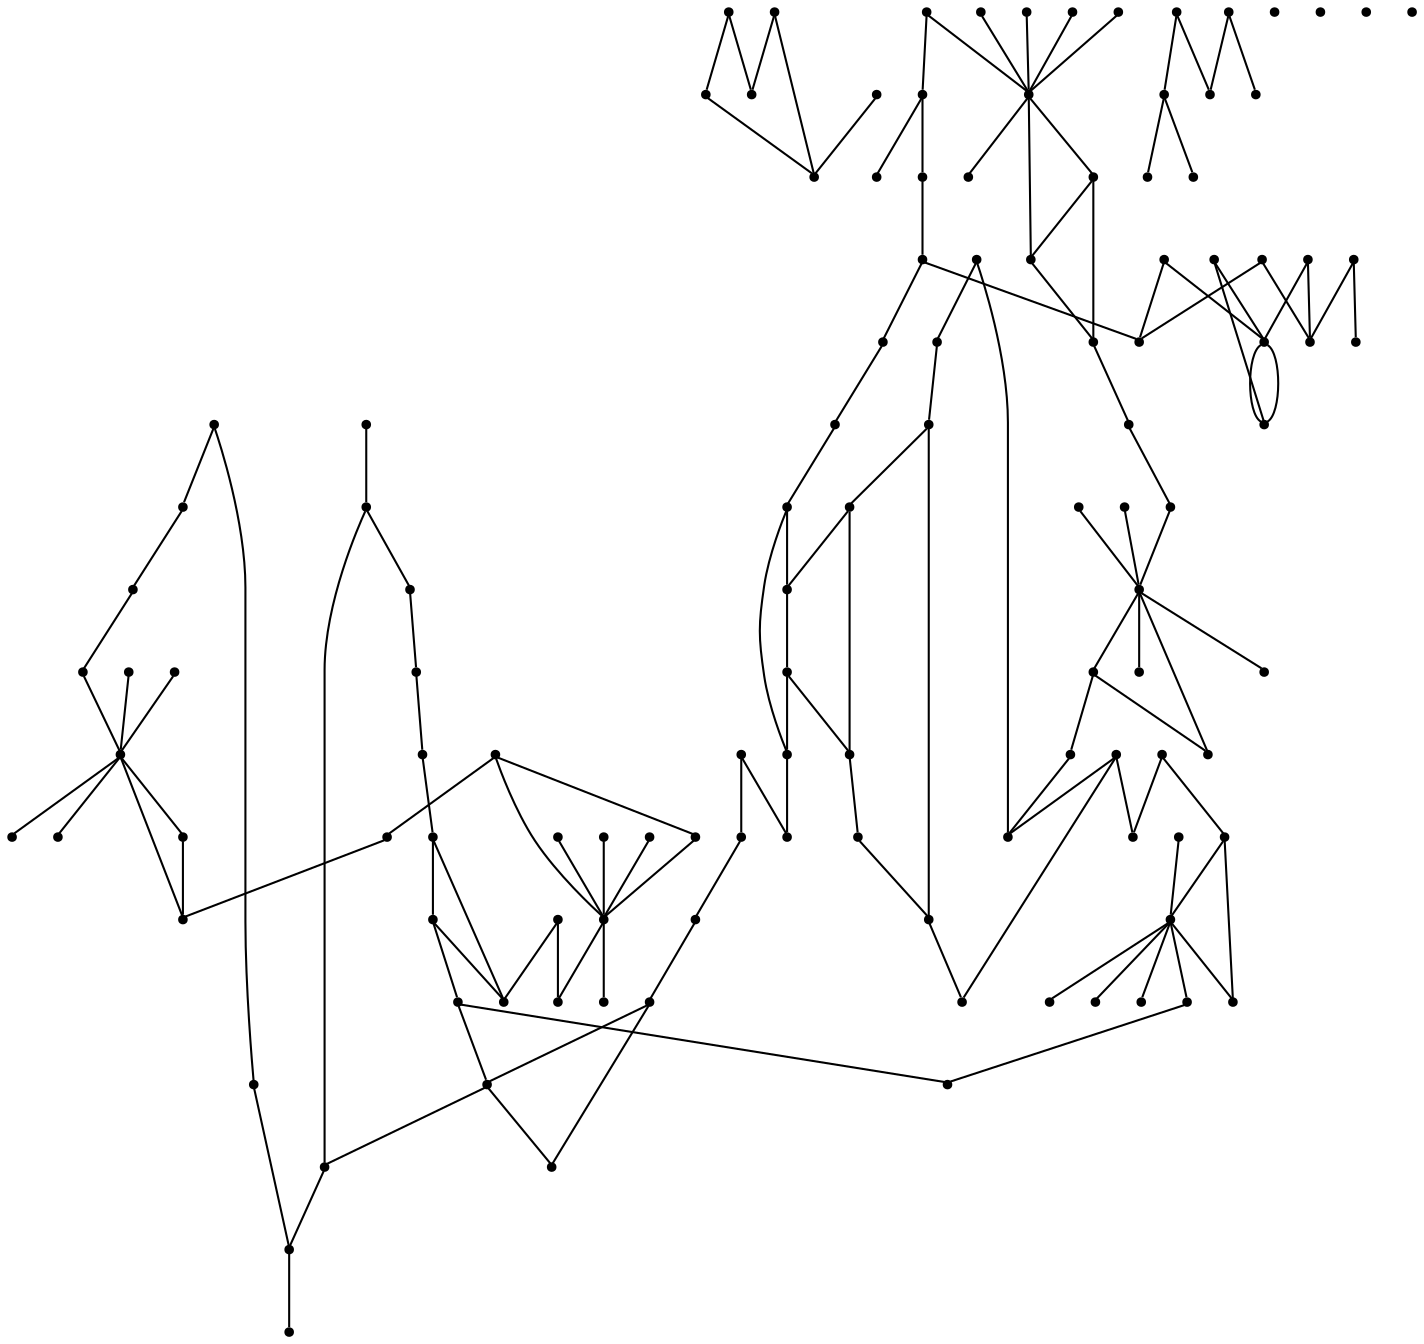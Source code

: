 graph {
  node [shape=point,comment="{\"directed\":false,\"doi\":\"10.1007/978-3-319-50106-2_9\",\"figure\":\"1 (5)\"}"]

  v0 [pos="1511.0094742227627,541.7918220294459"]
  v1 [pos="1476.0621700938427,560.6424569117002"]
  v2 [pos="1454.075330083274,548.8085748524759"]
  v3 [pos="1562.703106094514,260.69932822030717"]
  v4 [pos="1461.964109182876,260.0795077151996"]
  v5 [pos="1567.4893427062175,589.8635202527761"]
  v6 [pos="1542.5665618621188,589.7562161130102"]
  v7 [pos="1183.0571698424062,555.7635363879103"]
  v8 [pos="1157.5636193610512,566.2888325400061"]
  v9 [pos="1090.1173559498338,551.0420270629297"]
  v10 [pos="908.9031467827664,549.229270667997"]
  v11 [pos="879.3922072480933,564.0690993625326"]
  v12 [pos="872.7869603597236,543.8421418413657"]
  v13 [pos="858.1866781257788,550.5503674429767"]
  v14 [pos="796.428970973398,557.2804830891"]
  v15 [pos="844.7491736978578,260.0795077151996"]
  v16 [pos="916.74188179764,260.0795077151996"]
  v17 [pos="767.6785489143919,260.0795077151996"]
  v18 [pos="753.6346653353037,589.2309822199925"]
  v19 [pos="718.3602623857457,589.322802769813"]
  v20 [pos="739.3573486748465,260.00860749840615"]
  v21 [pos="713.7366213580958,260.0367450283892"]
  v22 [pos="1616.1616344994704,589.8635202527761"]
  v23 [pos="1616.2636939098757,424.90272010771565"]
  v24 [pos="1616.1761962471232,260.59202408054114"]
  v25 [pos="1567.1620531203262,417.88653957343104"]
  v26 [pos="1567.1620531203262,361.7783335703732"]
  v27 [pos="1592.1265479664348,589.7185722310892"]
  v28 [pos="1587.538262099025,260.21173820921047"]
  v29 [pos="1567.1620531203262,333.72421467193465"]
  v30 [pos="1567.1620531203262,445.9448075652739"]
  v31 [pos="1567.1620531203262,488.0259620675673"]
  v32 [pos="1539.1097047108078,530.1071165698608"]
  v33 [pos="1539.1097047108078,319.6970200989838"]
  v34 [pos="1511.053159465721,319.6970200989838"]
  v35 [pos="1468.977657301284,319.6970200989838"]
  v36 [pos="1440.9190136384132,319.6970200989838"]
  v37 [pos="1412.8666652288948,530.1071165698608"]
  v38 [pos="1384.810119983808,530.1071165698608"]
  v39 [pos="1384.810119983808,319.6970200989838"]
  v40 [pos="1382.3264835653633,259.7533985117685"]
  v41 [pos="1370.9704824023656,589.3144092015469"]
  v42 [pos="1361.6481660141822,259.8607344453537"]
  v43 [pos="1356.7535747387215,333.72408749665794"]
  v44 [pos="1322.1960040218719,260.14595679730655"]
  v45 [pos="1356.7535747387215,361.7782063950964"]
  v46 [pos="1356.7535747387215,417.88641239815433"]
  v47 [pos="1356.7535747387215,445.94468038999713"]
  v48 [pos="1356.7535747387215,488.02583489229056"]
  v49 [pos="1342.895178574058,260.0367450283892"]
  v50 [pos="1348.4960464048893,589.6175632675229"]
  v51 [pos="1356.7535747387215,530.1071165698608"]
  v52 [pos="1329.099226235574,589.656256345477"]
  v53 [pos="1279.024619066829,259.92454464046784"]
  v54 [pos="1302.6638041112776,589.8719138210422"]
  v55 [pos="1258.5627564894917,516.0758046973248"]
  v56 [pos="1283.3586784402828,589.656256345477"]
  v57 [pos="1258.5627564894917,375.8011246993662"]
  v58 [pos="1258.5627564894917,403.85522770089517"]
  v59 [pos="1258.5627564894917,431.9093307024241"]
  v60 [pos="1258.5627564894917,459.96759869426694"]
  v61 [pos="1258.5627564894917,488.02170169579585"]
  v62 [pos="1258.725542838798,589.8050196254667"]
  v63 [pos="1255.6000449321107,259.81189913907804"]
  v64 [pos="1233.8048604124835,589.7009902490772"]
  v65 [pos="1153.3566732345757,260.0795077151996"]
  v66 [pos="1225.5473320786514,260.0367450283892"]
  v67 [pos="1216.4789878307533,530.1028561980893"]
  v68 [pos="1188.4224425856669,530.1028561980893"]
  v69 [pos="1188.4225697625025,319.6927597272123"]
  v70 [pos="1146.3429979393322,319.6927597272123"]
  v71 [pos="1146.3428707624971,530.1028561980893"]
  v72 [pos="1216.479115007589,319.6927597272123"]
  v73 [pos="1118.2863255174102,530.1028561980893"]
  v74 [pos="1118.2864526942458,319.6927597272123"]
  v75 [pos="1073.5272649492863,259.79940416813645"]
  v76 [pos="1062.1754606218565,319.6927597272123"]
  v77 [pos="1062.3984016143054,589.4810088141021"]
  v78 [pos="1052.8427157331705,259.9036878950793"]
  v79 [pos="1013.3885189114941,260.1878610509988"]
  v80 [pos="1048.1502720375715,361.773946023325"]
  v81 [pos="1048.1502720375715,403.85510052561835"]
  v82 [pos="1048.1502720375715,431.9092035271473"]
  v83 [pos="1048.1502720375715,459.9674715189901"]
  v84 [pos="1048.1502720375715,488.0215745205191"]
  v85 [pos="1034.0897282930466,260.0795077151996"]
  v86 [pos="1039.9239656168293,589.7802999310464"]
  v87 [pos="1020.5271454475138,589.8228559580323"]
  v88 [pos="970.2191687858175,259.969087781153"]
  v89 [pos="994.0896249054335,590.0270994525083"]
  v90 [pos="974.7865340638048,589.8228559580323"]
  v91 [pos="949.9555113064444,488.02170169579585"]
  v92 [pos="949.9555113064444,459.96759869426694"]
  v93 [pos="949.9555113064444,403.85522770089517"]
  v94 [pos="949.9555113064444,375.8011246993662"]
  v95 [pos="949.9555113064444,347.74805499696095"]
  v96 [pos="950.1554968801042,589.9675496291655"]
  v97 [pos="946.7924962333152,259.85253164000267"]
  v98 [pos="925.230744795057,589.8635202527761"]
  v99 [pos="935.930386310577,530.1028561980893"]
  v100 [pos="935.930386310577,319.6929504901275"]
  v101 [pos="893.844519234055,530.1028561980893"]
  v102 [pos="893.844519234055,319.6929504901275"]
  v103 [pos="865.7900088183349,319.6929504901275"]
  v104 [pos="851.7627854046834,530.1028561980893"]
  v105 [pos="795.6538281616606,319.6929504901275"]
  v106 [pos="837.7355619910322,319.6929504901275"]
  v107 [pos="823.7083385773808,530.1028561980893"]
  v108 [pos="767.5972829165739,530.1028561980893"]
  v109 [pos="690.447490553074,424.90272010771565"]
  v110 [pos="739.5449345070554,375.8011882870046"]
  v111 [pos="739.5449345070554,403.8552912885335"]
  v112 [pos="739.5449345070554,459.9676622819053"]
  v113 [pos="739.5449345070554,488.0217652834342"]
  v114 [pos="739.5449345070554,333.72001788780165"]
  v115 [pos="690.5349882158264,259.83250153391316"]
  v116 [pos="739.5449345070554,530.1028561980893"]
  v117 [pos="690.6641998805885,589.322802769813"]
  v118 [pos="739.5449345070554,431.90939429006244"]

  v0 -- v2 [id="-2",pos="1511.0094742227627,541.7918220294459 1506.3816363595447,541.7935388956821 1501.7058528293824,539.4515107926948 1499.3679610643012,538.2888426187384 1497.0259996404875,537.1178444641542 1497.0259996404875,537.1178444641542 1497.0259996404875,537.1178444641542 1490.0165211808123,540.0390923651437 1490.0165211808123,540.0390923651437 1490.0165211808123,540.0390923651437 1483.0028458855688,542.9645370502662 1468.9714256363495,548.8070646460644 1454.075330083274,548.8085748524759"]
  v1 -- v37 [id="-3",pos="1476.0621700938427,560.6424569117002 1464.6413544414813,560.6485758914014 1453.2148020819773,559.6255110892849 1444.4301117100206,557.5750051331659 1426.8939522309636,553.4827590775923 1419.8762072769875,545.3023683691206 1416.37146804715,541.2059573232332 1412.8666652288948,530.1071165698608 1412.8666652288948,530.1071165698608 1412.8666652288948,530.1071165698608"]
  v1 -- v32 [id="-4",pos="1476.0621700938427,560.6424569117002 1487.4345352111459,560.639841828556 1498.801211552769,559.6167770264395 1507.5484838243012,557.5750051331659 1525.0804464677901,553.4827590775923 1532.093994586198,545.3023683691206 1535.6029306516039,541.2059573232332 1539.1097047108078,530.1071165698608 1539.1097047108078,530.1071165698608 1539.1097047108078,530.1071165698608"]
  v2 -- v37 [id="-5",pos="1454.075330083274,548.8085748524759 1440.921175644615,548.8070646460644 1426.8939522309636,542.9645370502662 1419.8802769357203,540.0390923651437 1412.8666652288948,530.1071165698608 1412.8666652288948,530.1071165698608 1412.8666652288948,530.1071165698608"]
  v3 -- v28 [id="-6",pos="1562.703106094514,260.69932822030717 1566.4864556960786,260.04516311152634 1570.0469574136496,260.04450292744707 1573.3548655315074,260.0438668438877 1587.538262099025,260.21173820921047 1587.538262099025,260.21173820921047 1587.538262099025,260.21173820921047"]
  v4 -- v3 [id="-7",pos="1461.964109182876,260.0795077151996 1497.0168938653756,260.05661701354427 1535.4476579761867,260.0507447490188 1562.703106094514,260.69932822030717"]
  v4 -- v40 [id="-8",pos="1461.964109182876,260.0795077151996 1438.3078309962777,260.06458946645614 1416.1922603157395,260.0672953006226 1400.072993530165,260.068856785771 1382.3264835653633,259.7533985117685 1382.3264835653633,259.7533985117685 1382.3264835653633,259.7533985117685"]
  v5 -- v27 [id="-9",pos="1567.4893427062175,589.8635202527761 1569.4583175888943,589.7296768207889 1571.3530839742407,589.7296841708961 1573.1714765348668,589.7296841708961 1592.1265479664348,589.7185722310892 1592.1265479664348,589.7185722310892 1592.1265479664348,589.7185722310892"]
  v6 -- v5 [id="-10",pos="1542.5665618621188,589.7562161130102 1551.673552542025,589.7294536244208 1560.081414456625,589.7296081357075 1567.4893427062175,589.8635202527761"]
  v6 -- v41 [id="-11",pos="1542.5665618621188,589.7562161130102 1496.914318153616,589.728014073394 1434.6430934859306,589.7246841318312 1400.0354763637233,589.7213541902684 1370.9704824023656,589.3144092015469 1370.9704824023656,589.3144092015469 1370.9704824023656,589.3144092015469"]
  v7 -- v67 [id="-12",pos="1183.0571698424062,555.7635363879103 1193.0984168810821,555.8205903964466 1204.7877485296524,546.4692333272101 1210.6344491833038,541.7935388956821 1216.4789878307533,530.1028561980893 1216.4789878307533,530.1028561980893 1216.4789878307533,530.1028561980893"]
  v7 -- v71 [id="-14",pos="1183.0571698424062,555.7635363879103 1169.7196264071065,555.8205903964466 1158.0302947585362,546.4692333272101 1152.1876637636174,541.7935388956821 1146.3428707624971,530.1028561980893 1146.3428707624971,530.1028561980893 1146.3428707624971,530.1028561980893"]
  v8 -- v67 [id="-16",pos="1157.5636193610512,566.2888325400061 1159.092566104432,566.3203456020269 1160.612425824024,566.3388124237727 1162.1183941323345,566.3388124237727 1179.0710662905956,566.3388124237727 1194.2693340045714,564.0009811049183 1203.0374137441,558.7418700912552 1211.8054934836284,553.4827590775923 1214.1391884131415,545.3023683691206 1215.3102327134661,541.2059573232332 1216.4789878307533,530.1028561980893 1216.4789878307533,530.1028561980893 1216.4789878307533,530.1028561980893"]
  v109 -- v118 [id="-19",pos="690.447490553074,424.90272010771565 739.5449345070554,431.90939429006244 739.5449345070554,431.90939429006244 739.5449345070554,431.90939429006244"]
  v117 -- v109 [id="-24",pos="690.6641998805885,589.322802769813 690.447490553074,424.90272010771565 690.447490553074,424.90272010771565 690.447490553074,424.90272010771565"]
  v109 -- v115 [id="-25",pos="690.447490553074,424.90272010771565 690.5349882158264,259.83250153391316 690.5349882158264,259.83250153391316 690.5349882158264,259.83250153391316"]
  v115 -- v21 [id="-26",pos="690.5349882158264,259.83250153391316 698.7154473874085,259.7604567396287 698.7154473874085,259.7604567396287 698.7154473874085,259.7604567396287 701.9915674096651,259.7872111793712 706.5810693732499,259.8233463652997 713.7366213580958,260.0367450283892"]
  v8 -- v9 [id="-27",pos="1157.5636193610512,566.2888325400061 1141.9186426047481,565.9001907125528 1125.5875304197903,563.5335799514559 1116.5318574847074,558.7418700912552 1106.5969302804224,553.4827590775923 1105.4300828156659,545.3023683691206 1104.8383290005693,541.2059573232332 1100.9627421187174,542.5394854815161 1097.6706425576615,547.9652596953727 1093.7533416738,550.0488994298037 1092.5791791664924,550.6741856922087 1091.3488787461358,550.9972830414423 1090.1173559498338,551.0420270629297"]
  v117 -- v19 [id="-28",pos="690.6641998805885,589.322802769813 698.8613828060253,589.3255847289922 698.8613828060253,589.3255847289922 698.8613828060253,589.3255847289922 702.7709887664082,589.3636485670373 708.5605743506676,589.4199917191659 718.3602623857457,589.322802769813"]
  v10 -- v101 [id="-31",pos="908.9031467827664,549.229270667997 906.9989624424425,550.182887483764 904.9606084648779,549.6735450552965 903.0479888695611,548.3945080482558 899.7350323075003,546.1816900264564 896.7887265618857,541.643503862925 895.3176085184447,539.3806741635395 893.844519234055,530.1028561980893 893.844519234055,530.1028561980893 893.844519234055,530.1028561980893"]
  v11 -- v107 [id="-32",pos="879.3922072480933,564.0690993625326 866.4828181563759,564.6930817169867 852.5700028236799,563.4959495469487 843.3926419831084,560.5837814183851 828.3860933484917,555.8247553867604 826.0440683362602,546.4692333272101 824.8730240359357,541.7935388956821 823.7083385773808,530.1028561980893 823.7083385773808,530.1028561980893 823.7083385773808,530.1028561980893"]
  v12 -- v101 [id="-34",pos="872.7869603597236,543.8421418413657 875.861076824631,543.8406843182227 878.9354178333385,543.5489769245643 881.5696018469049,542.9645370502662 886.8288091094454,541.7935388956821 890.3376815864334,539.4515107926948 892.0962828662866,538.2888426187384 893.844519234055,530.1028561980893 893.844519234055,530.1028561980893 893.844519234055,530.1028561980893"]
  v12 -- v104 [id="-35",pos="872.7869603597236,543.8421418413657 869.7236489402023,543.8386377338968 866.6605603540551,543.5469303402384 864.0335059562656,542.9645370502662 858.7784955292932,541.7935388956821 855.2696230523052,539.4515107926948 853.5151550196023,538.2888426187384 851.7627854046834,530.1028561980893 851.7627854046834,530.1028561980893 851.7627854046834,530.1028561980893"]
  v13 -- v101 [id="-36",pos="858.1866781257788,550.5503674429767 862.579720635584,550.4676191178244 867.0025378436492,549.8865800170455 871.0512509102416,548.8070646460644 879.815133814202,546.4692333272101 886.8287455210277,541.7935388956821 890.3418148335837,539.4515107926948 893.844519234055,530.1028561980893 893.844519234055,530.1028561980893 893.844519234055,530.1028561980893"]
  v13 -- v107 [id="-37",pos="858.1866781257788,550.5503674429767 853.0648500279176,550.6464196947164 847.9832838243249,550.0653805939376 843.5802278153172,548.8070646460644 835.3997686437351,546.4692333272101 829.5530044016659,541.7935388956821 826.6316889042066,539.4515107926948 823.7083385773808,530.1028561980893 823.7083385773808,530.1028561980893 823.7083385773808,530.1028561980893"]
  v19 -- v116 [id="-38",pos="718.3602623857457,589.322802769813 739.5449345070554,530.1028561980893 739.5449345070554,530.1028561980893 739.5449345070554,530.1028561980893"]
  v113 -- v109 [id="-40",pos="739.5449345070554,488.0217652834342 690.447490553074,424.90272010771565 690.447490553074,424.90272010771565 690.447490553074,424.90272010771565"]
  v112 -- v109 [id="-41",pos="739.5449345070554,459.9676622819053 690.447490553074,424.90272010771565 690.447490553074,424.90272010771565 690.447490553074,424.90272010771565"]
  v111 -- v109 [id="-43",pos="739.5449345070554,403.8552912885335 690.447490553074,424.90272010771565 690.447490553074,424.90272010771565 690.447490553074,424.90272010771565"]
  v110 -- v109 [id="-44",pos="739.5449345070554,375.8011882870046 690.447490553074,424.90272010771565 690.447490553074,424.90272010771565 690.447490553074,424.90272010771565"]
  v14 -- v107 [id="-48",pos="796.428970973398,557.2804830891 801.7209179922477,557.1987344540958 806.950282938187,556.3244691915826 810.8499974578524,554.6537572321763 819.0304566294346,551.1448959649188 821.3683483945157,544.1313702145364 822.5435259419907,540.622540741098 823.7083385773808,530.1028561980893 823.7083385773808,530.1028561980893 823.7083385773808,530.1028561980893"]
  v14 -- v108 [id="-49",pos="796.428970973398,557.2804830891 790.6213251648617,557.361975018408 784.7384035173854,556.4877097558948 780.4576588654687,554.6537572321763 772.2730028583185,551.1448959649188 769.9393079288054,544.1313702145364 768.7683272168985,540.622540741098 767.5972829165739,530.1028561980893 767.5972829165739,530.1028561980893 767.5972829165739,530.1028561980893"]
  v15 -- v16 [id="-50",pos="844.7491736978578,260.0795077151996 871.7073642396979,260.0813199628934 897.5693568023348,260.0813199628934 916.74188179764,260.0795077151996"]
  v17 -- v15 [id="-51",pos="767.6785489143919,260.0795077151996 788.3324455656723,260.0484185342542 817.1169995319433,260.06507586739565 844.7491736978578,260.0795077151996"]
  v18 -- v98 [id="-53",pos="753.6346653353037,589.2309822199925 757.6164482587177,589.6246298857402 761.8949612868437,589.6339171707225 766.4762827009775,589.6423147557622 809.6790167459455,589.7214813655451 879.8151974026198,589.7214813655451 914.8833195251657,589.7214813655451 925.230744795057,589.8635202527761 925.230744795057,589.8635202527761 925.230744795057,589.8635202527761"]
  v19 -- v18 [id="-54",pos="718.3602623857457,589.322802769813 726.7074246355098,589.5261113491573 738.0321857969685,589.5757033386672 753.6346653353037,589.2309822199925"]
  v20 -- v17 [id="-55",pos="739.3573486748465,260.00860749840615 746.9507116500083,259.98045901127193 755.8963163007045,259.9994299159446 767.6785489143919,260.0795077151996"]
  v21 -- v20 [id="-56",pos="713.7366213580958,260.0367450283892 719.985712152423,259.89444456292927 728.2536539683772,259.9290637371331 739.3573486748465,260.00860749840615"]
  v23 -- v24 [id="-58",pos="1616.2636939098757,424.90272010771565 1616.1761962471232,260.59202408054114 1616.1761962471232,260.59202408054114 1616.1761962471232,260.59202408054114"]
  v22 -- v23 [id="-59",pos="1616.1616344994704,589.8635202527761 1616.2636939098757,424.90272010771565 1616.2636939098757,424.90272010771565 1616.2636939098757,424.90272010771565"]
  v23 -- v25 [id="-61",pos="1616.2636939098757,424.90272010771565 1567.1620531203262,417.88653957343104 1567.1620531203262,417.88653957343104 1567.1620531203262,417.88653957343104"]
  v23 -- v26 [id="-64",pos="1616.2636939098757,424.90272010771565 1567.1620531203262,361.7783335703732 1567.1620531203262,361.7783335703732 1567.1620531203262,361.7783335703732"]
  v29 -- v24 [id="-67",pos="1567.1620531203262,333.72421467193465 1616.1761962471232,260.59202408054114 1616.1761962471232,260.59202408054114 1616.1761962471232,260.59202408054114"]
  v30 -- v23 [id="-71",pos="1567.1620531203262,445.9448075652739 1616.2636939098757,424.90272010771565 1616.2636939098757,424.90272010771565 1616.2636939098757,424.90272010771565"]
  v31 -- v23 [id="-74",pos="1567.1620531203262,488.0259620675673 1616.2636939098757,424.90272010771565 1616.2636939098757,424.90272010771565 1616.2636939098757,424.90272010771565"]
  v28 -- v24 [id="-77",pos="1587.538262099025,260.21173820921047 1616.1761962471232,260.59202408054114 1616.1761962471232,260.59202408054114 1616.1761962471232,260.59202408054114"]
  v27 -- v22 [id="-78",pos="1592.1265479664348,589.7185722310892 1616.1616344994704,589.8635202527761 1616.1616344994704,589.8635202527761 1616.1616344994704,589.8635202527761"]
  v33 -- v4 [id="-82",pos="1539.1097047108078,319.6970200989838 1461.964109182876,260.0795077151996 1461.964109182876,260.0795077151996 1461.964109182876,260.0795077151996"]
  v34 -- v4 [id="-83",pos="1511.053159465721,319.6970200989838 1461.964109182876,260.0795077151996 1461.964109182876,260.0795077151996 1461.964109182876,260.0795077151996"]
  v4 -- v35 [id="-89",pos="1461.964109182876,260.0795077151996 1468.977657301284,319.6970200989838 1468.977657301284,319.6970200989838 1468.977657301284,319.6970200989838"]
  v36 -- v4 [id="-90",pos="1440.9190136384132,319.6970200989838 1461.964109182876,260.0795077151996 1461.964109182876,260.0795077151996 1461.964109182876,260.0795077151996"]
  v39 -- v4 [id="-95",pos="1384.810119983808,319.6970200989838 1461.964109182876,260.0795077151996 1461.964109182876,260.0795077151996 1461.964109182876,260.0795077151996"]
  v42 -- v40 [id="-100",pos="1361.6481660141822,259.8607344453537 1382.3264835653633,259.7533985117685 1382.3264835653633,259.7533985117685 1382.3264835653633,259.7533985117685"]
  v42 -- v49 [id="-101",pos="1361.6481660141822,259.8607344453537 1356.753638327139,260.07718676639877 1356.753638327139,260.07718676639877 1356.753638327139,260.07718676639877 1342.895178574058,260.0367450283892 1342.895178574058,260.0367450283892 1342.895178574058,260.0367450283892"]
  v41 -- v50 [id="-103",pos="1370.9704824023656,589.3144092015469 1356.753638327139,589.7213541902684 1356.753638327139,589.7213541902684 1356.753638327139,589.7213541902684 1348.4960464048893,589.6175632675229 1348.4960464048893,589.6175632675229 1348.4960464048893,589.6175632675229"]
  v43 -- v44 [id="-104",pos="1356.7535747387215,333.72408749665794 1322.1960040218719,260.14595679730655 1322.1960040218719,260.14595679730655 1322.1960040218719,260.14595679730655"]
  v45 -- v43 [id="-105",pos="1356.7535747387215,361.7782063950964 1356.7535747387215,333.72408749665794 1356.7535747387215,333.72408749665794 1356.7535747387215,333.72408749665794"]
  v46 -- v45 [id="-106",pos="1356.7535747387215,417.88641239815433 1356.7535747387215,361.7782063950964 1356.7535747387215,361.7782063950964 1356.7535747387215,361.7782063950964"]
  v47 -- v46 [id="-107",pos="1356.7535747387215,445.94468038999713 1356.7535747387215,417.88641239815433 1356.7535747387215,417.88641239815433 1356.7535747387215,417.88641239815433"]
  v48 -- v47 [id="-108",pos="1356.7535747387215,488.02583489229056 1356.7535747387215,445.94468038999713 1356.7535747387215,445.94468038999713 1356.7535747387215,445.94468038999713"]
  v48 -- v52 [id="-109",pos="1356.7535747387215,488.02583489229056 1350.2733426795457,516.9273385566885 1350.2733426795457,516.9273385566885 1350.2733426795457,516.9273385566885 1329.099226235574,589.656256345477 1329.099226235574,589.656256345477 1329.099226235574,589.656256345477"]
  v50 -- v51 [id="-112",pos="1348.4960464048893,589.6175632675229 1356.7535747387215,530.1071165698608 1356.7535747387215,530.1071165698608 1356.7535747387215,530.1071165698608"]
  v44 -- v53 [id="-114",pos="1322.1960040218719,260.14595679730655 1279.024619066829,259.92454464046784 1279.024619066829,259.92454464046784 1279.024619066829,259.92454464046784"]
  v54 -- v52 [id="-115",pos="1302.6638041112776,589.8719138210422 1329.099226235574,589.656256345477 1329.099226235574,589.656256345477 1329.099226235574,589.656256345477"]
  v54 -- v55 [id="-116",pos="1302.6638041112776,589.8719138210422 1258.5627564894917,516.0758046973248 1258.5627564894917,516.0758046973248 1258.5627564894917,516.0758046973248"]
  v53 -- v54 [id="-118",pos="1279.024619066829,259.92454464046784 1266.3975490224677,333.9712685439499 1266.3975490224677,333.9712685439499 1266.3975490224677,333.9712685439499 1266.089145196633,515.7104937148326 1266.089145196633,515.7104937148326 1266.089145196633,515.7104937148326 1302.6638041112776,589.8719138210422 1302.6638041112776,589.8719138210422 1302.6638041112776,589.8719138210422"]
  v15 -- v105 [id="-121",pos="844.7491736978578,260.0795077151996 795.6538281616606,319.6929504901275 795.6538281616606,319.6929504901275 795.6538281616606,319.6929504901275"]
  v15 -- v106 [id="-123",pos="844.7491736978578,260.0795077151996 837.7355619910322,319.6929504901275 837.7355619910322,319.6929504901275 837.7355619910322,319.6929504901275"]
  v61 -- v48 [id="-132",pos="1258.5627564894917,488.02170169579585 1356.7535747387215,488.02583489229056 1356.7535747387215,488.02583489229056 1356.7535747387215,488.02583489229056"]
  v44 -- v49 [id="-135",pos="1322.1960040218719,260.14595679730655 1342.895178574058,260.0367450283892 1342.895178574058,260.0367450283892 1342.895178574058,260.0367450283892"]
  v53 -- v63 [id="-137",pos="1279.024619066829,259.92454464046784 1258.7629964168223,260.0354732756216 1258.7629964168223,260.0354732756216 1258.7629964168223,260.0354732756216 1255.6000449321107,259.81189913907804 1255.6000449321107,259.81189913907804 1255.6000449321107,259.81189913907804"]
  v114 -- v115 [id="-138",pos="739.5449345070554,333.72001788780165 690.5349882158264,259.83250153391316 690.5349882158264,259.83250153391316 690.5349882158264,259.83250153391316"]
  v52 -- v50 [id="-142",pos="1329.099226235574,589.656256345477 1348.4960464048893,589.6175632675229 1348.4960464048893,589.6175632675229 1348.4960464048893,589.6175632675229"]
  v56 -- v54 [id="-144",pos="1283.3586784402828,589.656256345477 1302.6638041112776,589.8719138210422 1302.6638041112776,589.8719138210422 1302.6638041112776,589.8719138210422"]
  v62 -- v56 [id="-145",pos="1258.725542838798,589.8050196254667 1283.3586784402828,589.656256345477 1283.3586784402828,589.656256345477 1283.3586784402828,589.656256345477"]
  v104 -- v101 [id="-147",pos="851.7627854046834,530.1028561980893 872.8057189429445,537.1178444641542 872.8057189429445,537.1178444641542 872.8057189429445,537.1178444641542 872.8057189429445,523.0878679320243 872.8057189429445,523.0878679320243 872.8057189429445,523.0878679320243 893.844519234055,530.1028561980893 893.844519234055,530.1028561980893 893.844519234055,530.1028561980893"]
  v103 -- v15 [id="-154",pos="865.7900088183349,319.6929504901275 844.7491736978578,260.0795077151996 844.7491736978578,260.0795077151996 844.7491736978578,260.0795077151996"]
  v101 -- v104 [id="-156",pos="893.844519234055,530.1028561980893 872.8057189429445,537.1178444641542 872.8057189429445,537.1178444641542 872.8057189429445,537.1178444641542 872.8057189429445,523.0878679320243 872.8057189429445,523.0878679320243 872.8057189429445,523.0878679320243 851.7627854046834,530.1028561980893 851.7627854046834,530.1028561980893 851.7627854046834,530.1028561980893"]
  v102 -- v15 [id="-160",pos="893.844519234055,319.6929504901275 844.7491736978578,260.0795077151996 844.7491736978578,260.0795077151996 844.7491736978578,260.0795077151996"]
  v65 -- v69 [id="-162",pos="1153.3566732345757,260.0795077151996 1188.4225697625025,319.6927597272123 1188.4225697625025,319.6927597272123 1188.4225697625025,319.6927597272123"]
  v65 -- v70 [id="-163",pos="1153.3566732345757,260.0795077151996 1146.3429979393322,319.6927597272123 1146.3429979393322,319.6927597272123 1146.3429979393322,319.6927597272123"]
  v65 -- v72 [id="-168",pos="1153.3566732345757,260.0795077151996 1216.479115007589,319.6927597272123 1216.479115007589,319.6927597272123 1216.479115007589,319.6927597272123"]
  v71 -- v73 [id="-170",pos="1146.3428707624971,530.1028561980893 1144.003071344885,539.4515107926948 1144.003071344885,539.4515107926948 1144.003071344885,539.4515107926948 1141.6651795798039,541.7935388956821 1136.9893960496415,546.4692333272101 1132.3095428607467,546.4692333272101 1127.6337593305846,546.4692333272101 1122.9621726359903,541.7935388956821 1120.620084035341,539.4515107926948 1118.2863255174102,530.1028561980893 1118.2863255174102,530.1028561980893 1118.2863255174102,530.1028561980893"]
  v16 -- v97 [id="-171",pos="916.74188179764,260.0795077151996 946.7924962333152,259.85253164000267 946.7924962333152,259.85253164000267 946.7924962333152,259.85253164000267"]
  v98 -- v96 [id="-173",pos="925.230744795057,589.8635202527761 950.1554968801042,589.9675496291655 950.1554968801042,589.9675496291655 950.1554968801042,589.9675496291655"]
  v97 -- v88 [id="-175",pos="946.7924962333152,259.85253164000267 949.9513144708762,260.0813199628934 949.9513144708762,260.0813199628934 949.9513144708762,260.0813199628934 970.2191687858175,259.969087781153 970.2191687858175,259.969087781153 970.2191687858175,259.969087781153"]
  v16 -- v100 [id="-176",pos="916.74188179764,260.0795077151996 935.930386310577,319.6929504901275 935.930386310577,319.6929504901275 935.930386310577,319.6929504901275"]
  v74 -- v65 [id="-177",pos="1118.2864526942458,319.6927597272123 1153.3566732345757,260.0795077151996 1153.3566732345757,260.0795077151996 1153.3566732345757,260.0795077151996"]
  v75 -- v76 [id="-180",pos="1073.5272649492863,259.79940416813645 1062.1754606218565,319.6927597272123 1062.1754606218565,319.6927597272123 1062.1754606218565,319.6927597272123"]
  v66 -- v63 [id="-183",pos="1225.5473320786514,260.0367450283892 1255.6000449321107,259.81189913907804 1255.6000449321107,259.81189913907804 1255.6000449321107,259.81189913907804"]
  v65 -- v66 [id="-184",pos="1153.3566732345757,260.0795077151996 1225.5473320786514,260.0367450283892 1225.5473320786514,260.0367450283892 1225.5473320786514,260.0367450283892"]
  v75 -- v65 [id="-185",pos="1073.5272649492863,259.79940416813645 1153.3566732345757,260.0795077151996 1153.3566732345757,260.0795077151996 1153.3566732345757,260.0795077151996"]
  v78 -- v75 [id="-186",pos="1052.8427157331705,259.9036878950793 1073.5272649492863,259.79940416813645 1073.5272649492863,259.79940416813645 1073.5272649492863,259.79940416813645"]
  v78 -- v85 [id="-187",pos="1052.8427157331705,259.9036878950793 1048.1502720375715,260.07718676639877 1048.1502720375715,260.07718676639877 1048.1502720375715,260.07718676639877 1034.0897282930466,260.0795077151996 1034.0897282930466,260.0795077151996 1034.0897282930466,260.0795077151996"]
  v64 -- v62 [id="-188",pos="1233.8048604124835,589.7009902490772 1258.725542838798,589.8050196254667 1258.725542838798,589.8050196254667 1258.725542838798,589.8050196254667"]
  v77 -- v64 [id="-189",pos="1062.3984016143054,589.4810088141021 1233.8048604124835,589.7009902490772 1233.8048604124835,589.7009902490772 1233.8048604124835,589.7009902490772"]
  v77 -- v86 [id="-191",pos="1062.3984016143054,589.4810088141021 1048.1502720375715,589.7213541902684 1048.1502720375715,589.7213541902684 1048.1502720375715,589.7213541902684 1039.9239656168293,589.7802999310464 1039.9239656168293,589.7802999310464 1039.9239656168293,589.7802999310464"]
  v79 -- v80 [id="-192",pos="1013.3885189114941,260.1878610509988 1041.386689989134,333.8419312874853 1041.386689989134,333.8419312874853 1041.386689989134,333.8419312874853 1048.1502720375715,361.773946023325 1048.1502720375715,361.773946023325 1048.1502720375715,361.773946023325"]
  v81 -- v80 [id="-194",pos="1048.1502720375715,403.85510052561835 1048.1502720375715,361.773946023325 1048.1502720375715,361.773946023325 1048.1502720375715,361.773946023325"]
  v82 -- v81 [id="-195",pos="1048.1502720375715,431.9092035271473 1048.1502720375715,403.85510052561835 1048.1502720375715,403.85510052561835 1048.1502720375715,403.85510052561835"]
  v83 -- v82 [id="-196",pos="1048.1502720375715,459.9674715189901 1048.1502720375715,431.9092035271473 1048.1502720375715,431.9092035271473 1048.1502720375715,431.9092035271473"]
  v84 -- v83 [id="-197",pos="1048.1502720375715,488.0215745205191 1048.1502720375715,459.9674715189901 1048.1502720375715,459.9674715189901 1048.1502720375715,459.9674715189901"]
  v84 -- v87 [id="-198",pos="1048.1502720375715,488.0215745205191 1041.0408325852752,517.1938979367769 1041.0408325852752,517.1938979367769 1041.0408325852752,517.1938979367769 1020.5271454475138,589.8228559580323 1020.5271454475138,589.8228559580323 1020.5271454475138,589.8228559580323"]
  v79 -- v88 [id="-202",pos="1013.3885189114941,260.1878610509988 970.2191687858175,259.969087781153 970.2191687858175,259.969087781153 970.2191687858175,259.969087781153"]
  v98 -- v99 [id="-203",pos="925.230744795057,589.8635202527761 935.930386310577,530.1028561980893 935.930386310577,530.1028561980893 935.930386310577,530.1028561980893"]
  v89 -- v87 [id="-205",pos="994.0896249054335,590.0270994525083 1020.5271454475138,589.8228559580323 1020.5271454475138,589.8228559580323 1020.5271454475138,589.8228559580323"]
  v96 -- v90 [id="-206",pos="950.1554968801042,589.9675496291655 974.7865340638048,589.8228559580323 974.7865340638048,589.8228559580323 974.7865340638048,589.8228559580323"]
  v90 -- v89 [id="-207",pos="974.7865340638048,589.8228559580323 994.0896249054335,590.0270994525083 994.0896249054335,590.0270994525083 994.0896249054335,590.0270994525083"]
  v87 -- v86 [id="-209",pos="1020.5271454475138,589.8228559580323 1039.9239656168293,589.7802999310464 1039.9239656168293,589.7802999310464 1039.9239656168293,589.7802999310464"]
  v89 -- v91 [id="-210",pos="994.0896249054335,590.0270994525083 956.8523746783767,515.9729516922454 956.8523746783767,515.9729516922454 956.8523746783767,515.9729516922454 949.9555113064444,488.02170169579585 949.9555113064444,488.02170169579585 949.9555113064444,488.02170169579585"]
  v91 -- v84 [id="-217",pos="949.9555113064444,488.02170169579585 1048.1502720375715,488.0215745205191 1048.1502720375715,488.0215745205191 1048.1502720375715,488.0215745205191"]
  v92 -- v83 [id="-219",pos="949.9555113064444,459.96759869426694 1048.1502720375715,459.9674715189901 1048.1502720375715,459.9674715189901 1048.1502720375715,459.9674715189901"]
  v93 -- v81 [id="-223",pos="949.9555113064444,403.85522770089517 1048.1502720375715,403.85510052561835 1048.1502720375715,403.85510052561835 1048.1502720375715,403.85510052561835"]
  v79 -- v85 [id="-224",pos="1013.3885189114941,260.1878610509988 1034.0897282930466,260.0795077151996 1034.0897282930466,260.0795077151996 1034.0897282930466,260.0795077151996"]
  v95 -- v88 [id="-228",pos="949.9555113064444,347.74805499696095 957.1566452570611,334.2336629337244 957.1566452570611,334.2336629337244 957.1566452570611,334.2336629337244 970.2191687858175,259.969087781153 970.2191687858175,259.969087781153 970.2191687858175,259.969087781153"]
  v95 -- v94 [id="-229",pos="949.9555113064444,347.74805499696095 949.9555113064444,375.8011246993662 949.9555113064444,375.8011246993662 949.9555113064444,375.8011246993662"]
  v93 -- v92 [id="-230",pos="949.9555113064444,403.85522770089517 949.9555113064444,459.96759869426694 949.9555113064444,459.96759869426694 949.9555113064444,459.96759869426694"]
  v92 -- v91 [id="-231",pos="949.9555113064444,459.96759869426694 949.9555113064444,488.02170169579585 949.9555113064444,488.02170169579585 949.9555113064444,488.02170169579585"]
  v94 -- v93 [id="-236",pos="949.9555113064444,375.8011246993662 949.9555113064444,403.85522770089517 949.9555113064444,403.85522770089517 949.9555113064444,403.85522770089517"]
  v0 -- v32 [id="-1",pos="1511.0094742227627,541.7918220294459 1515.7330762430338,541.7935388956821 1520.408859773196,539.4515107926948 1522.7550180325777,538.2888426187384 1539.1097047108078,530.1071165698608 1539.1097047108078,530.1071165698608 1539.1097047108078,530.1071165698608"]
  v10 -- v99 [id="-30",pos="908.9031467827664,549.229270667997 910.4793298610322,549.7791357098308 911.9369889693734,549.2053983242766 913.3121769006859,548.2403080251847 916.5584928009993,545.9691483451717 919.358926716415,541.522655556184 920.7550104269724,539.2973425634427 935.930386310577,530.1028561980893 935.930386310577,530.1028561980893 935.930386310577,530.1028561980893"]
  v11 -- v99 [id="-33",pos="879.3922072480933,564.0690993625326 887.6085398829073,563.7727766224987 895.4155422962474,562.7041368279607 901.3476981687369,560.9130064160968 916.6084732973098,556.3081486137241 919.4589512974537,546.9109448572157 920.8800252561665,542.2227554547461 935.930386310577,530.1028561980893 935.930386310577,530.1028561980893 935.930386310577,530.1028561980893"]
  v109 -- v114 [id="-45",pos="690.447490553074,424.90272010771565 739.5449345070554,333.72001788780165 739.5449345070554,333.72001788780165 739.5449345070554,333.72001788780165"]
  v21 -- v114 [id="-46",pos="713.7366213580958,260.0367450283892 739.5449345070554,333.72001788780165 739.5449345070554,333.72001788780165 739.5449345070554,333.72001788780165"]
  v23 -- v29 [id="-68",pos="1616.2636939098757,424.90272010771565 1567.1620531203262,333.72421467193465 1567.1620531203262,333.72421467193465 1567.1620531203262,333.72421467193465"]
  v3 -- v33 [id="-80",pos="1562.703106094514,260.69932822030717 1539.1097047108078,319.6970200989838 1539.1097047108078,319.6970200989838 1539.1097047108078,319.6970200989838"]
  v38 -- v37 [id="-94",pos="1384.810119983808,530.1071165698608 1385.9291489584557,539.1806592470157 1385.9291489584557,539.1806592470157 1385.9291489584557,539.1806592470157 1386.9959082537557,541.2351122554303 1389.1212875268905,545.3357200854508 1391.4507856208354,545.331555095137 1393.780410891616,545.331555095137 1396.3099581476386,541.2184522941748 1397.5726969462835,539.1681324822549 1412.8666652288948,530.1071165698608 1412.8666652288948,530.1071165698608 1412.8666652288948,530.1071165698608"]
  v49 -- v43 [id="-111",pos="1342.895178574058,260.0367450283892 1356.7535747387215,333.72408749665794 1356.7535747387215,333.72408749665794 1356.7535747387215,333.72408749665794"]
  v56 -- v55 [id="-117",pos="1283.3586784402828,589.656256345477 1258.5627564894917,516.0758046973248 1258.5627564894917,516.0758046973248 1258.5627564894917,516.0758046973248"]
  v71 -- v68 [id="-169",pos="1146.3428707624971,530.1028561980893 1148.6786005213764,538.2888426187384 1148.6786005213764,538.2888426187384 1148.6786005213764,538.2888426187384 1151.0122954508895,539.4515107926948 1155.6921486397844,541.7935388956821 1160.3679321699465,541.7935388956821 1165.0477853588416,541.7935388956821 1169.7193720534356,539.4515107926948 1172.0572638185167,538.2888426187384 1188.4224425856669,530.1028561980893 1188.4224425856669,530.1028561980893 1188.4224425856669,530.1028561980893"]
  v65 -- v76 [id="-179",pos="1153.3566732345757,260.0795077151996 1062.1754606218565,319.6927597272123 1062.1754606218565,319.6927597272123 1062.1754606218565,319.6927597272123"]
  v15 -- v100 [id="-190",pos="844.7491736978578,260.0795077151996 935.930386310577,319.6929504901275 935.930386310577,319.6929504901275 935.930386310577,319.6929504901275"]
}
